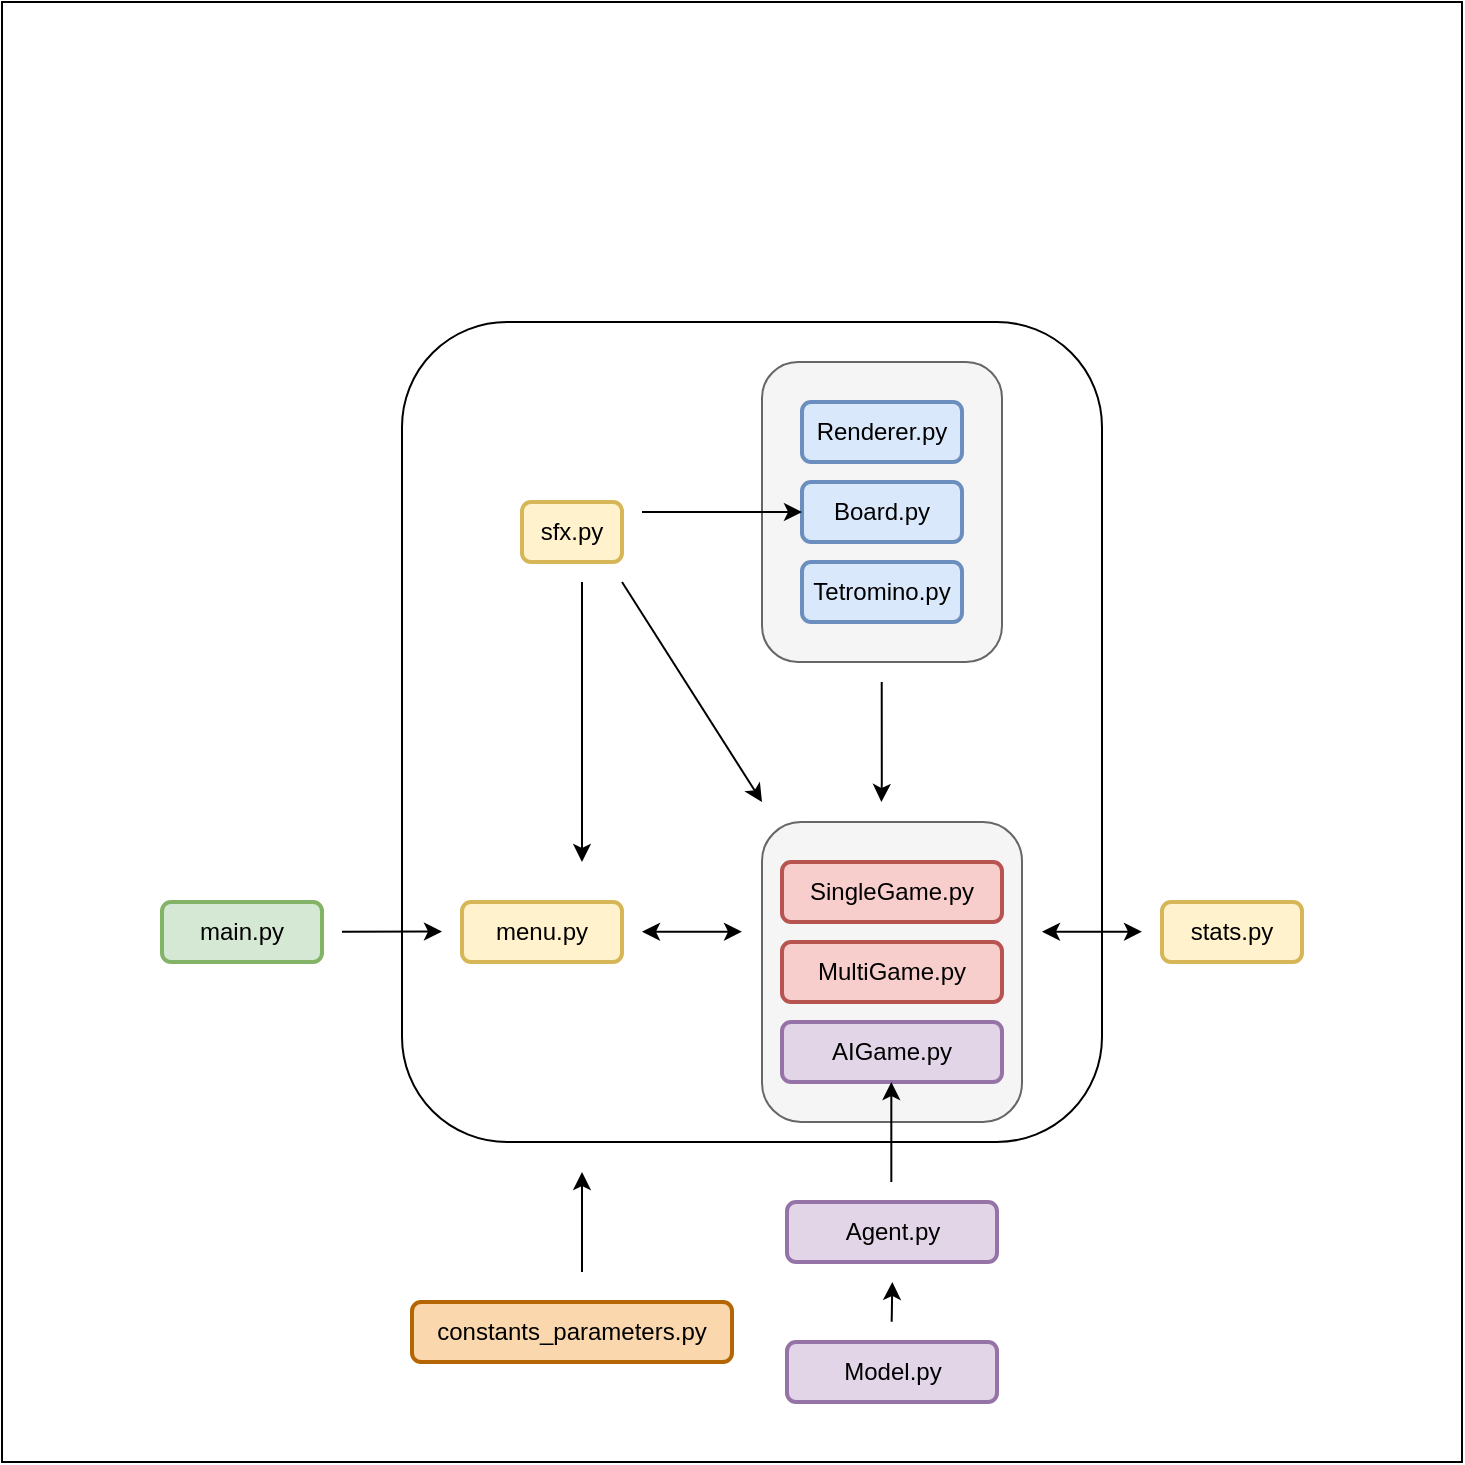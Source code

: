 <mxfile version="21.5.2" type="device">
  <diagram name="Page-1" id="cKklXje1saIHnuhOXP5x">
    <mxGraphModel dx="2006" dy="650" grid="1" gridSize="10" guides="1" tooltips="1" connect="1" arrows="1" fold="1" page="1" pageScale="1" pageWidth="827" pageHeight="1169" math="0" shadow="0">
      <root>
        <mxCell id="0" />
        <mxCell id="1" parent="0" />
        <mxCell id="KSk2EL9Q8FNQo5pHH-Iy-46" value="" style="whiteSpace=wrap;html=1;aspect=fixed;" parent="1" vertex="1">
          <mxGeometry x="-10" width="730" height="730" as="geometry" />
        </mxCell>
        <mxCell id="KSk2EL9Q8FNQo5pHH-Iy-44" value="" style="rounded=1;whiteSpace=wrap;html=1;" parent="1" vertex="1">
          <mxGeometry x="190" y="160" width="350" height="410" as="geometry" />
        </mxCell>
        <mxCell id="KSk2EL9Q8FNQo5pHH-Iy-32" style="edgeStyle=orthogonalEdgeStyle;rounded=0;orthogonalLoop=1;jettySize=auto;html=1;exitX=0.5;exitY=1;exitDx=0;exitDy=0;" parent="1" edge="1">
          <mxGeometry relative="1" as="geometry">
            <mxPoint x="429.717" y="400" as="targetPoint" />
            <mxPoint x="429.86" y="340" as="sourcePoint" />
            <Array as="points">
              <mxPoint x="429.86" y="390" />
              <mxPoint x="429.86" y="390" />
            </Array>
          </mxGeometry>
        </mxCell>
        <mxCell id="KSk2EL9Q8FNQo5pHH-Iy-25" value="" style="rounded=1;whiteSpace=wrap;html=1;fillColor=#f5f5f5;strokeColor=#666666;fontColor=#333333;" parent="1" vertex="1">
          <mxGeometry x="370" y="180" width="120" height="150" as="geometry" />
        </mxCell>
        <mxCell id="KSk2EL9Q8FNQo5pHH-Iy-12" value="" style="rounded=1;whiteSpace=wrap;html=1;fillColor=#f5f5f5;fontColor=#333333;strokeColor=#666666;" parent="1" vertex="1">
          <mxGeometry x="370" y="410" width="130" height="150" as="geometry" />
        </mxCell>
        <mxCell id="KSk2EL9Q8FNQo5pHH-Iy-8" style="edgeStyle=orthogonalEdgeStyle;rounded=0;orthogonalLoop=1;jettySize=auto;html=1;exitX=1;exitY=0.5;exitDx=0;exitDy=0;" parent="1" edge="1">
          <mxGeometry relative="1" as="geometry">
            <mxPoint x="210" y="464.774" as="targetPoint" />
            <mxPoint x="160" y="464.83" as="sourcePoint" />
          </mxGeometry>
        </mxCell>
        <mxCell id="KSk2EL9Q8FNQo5pHH-Iy-1" value="main.py" style="rounded=1;whiteSpace=wrap;html=1;fillColor=#d5e8d4;strokeColor=#82b366;gradientColor=none;strokeWidth=2;perimeterSpacing=0;shadow=0;glass=0;" parent="1" vertex="1">
          <mxGeometry x="70" y="450" width="80" height="30" as="geometry" />
        </mxCell>
        <mxCell id="KSk2EL9Q8FNQo5pHH-Iy-7" value="menu.py" style="rounded=1;whiteSpace=wrap;html=1;fillColor=#fff2cc;strokeColor=#d6b656;strokeWidth=2;perimeterSpacing=0;shadow=0;glass=0;" parent="1" vertex="1">
          <mxGeometry x="220" y="450" width="80" height="30" as="geometry" />
        </mxCell>
        <mxCell id="KSk2EL9Q8FNQo5pHH-Iy-10" value="SingleGame.py" style="rounded=1;whiteSpace=wrap;html=1;fillColor=#f8cecc;strokeColor=#b85450;strokeWidth=2;perimeterSpacing=0;shadow=0;glass=0;" parent="1" vertex="1">
          <mxGeometry x="380" y="430" width="110" height="30" as="geometry" />
        </mxCell>
        <mxCell id="KSk2EL9Q8FNQo5pHH-Iy-11" value="MultiGame.py" style="rounded=1;whiteSpace=wrap;html=1;fillColor=#f8cecc;strokeColor=#b85450;strokeWidth=2;perimeterSpacing=0;shadow=0;glass=0;" parent="1" vertex="1">
          <mxGeometry x="380" y="470" width="110" height="30" as="geometry" />
        </mxCell>
        <mxCell id="KSk2EL9Q8FNQo5pHH-Iy-13" value="constants_parameters.py" style="rounded=1;whiteSpace=wrap;html=1;strokeWidth=2;perimeterSpacing=0;shadow=0;glass=0;fillColor=#fad7ac;strokeColor=#b46504;" parent="1" vertex="1">
          <mxGeometry x="195" y="650" width="160" height="30" as="geometry" />
        </mxCell>
        <mxCell id="KSk2EL9Q8FNQo5pHH-Iy-15" value="Renderer.py" style="rounded=1;whiteSpace=wrap;html=1;fillColor=#dae8fc;strokeColor=#6c8ebf;strokeWidth=2;perimeterSpacing=0;shadow=0;glass=0;" parent="1" vertex="1">
          <mxGeometry x="390" y="200" width="80" height="30" as="geometry" />
        </mxCell>
        <mxCell id="KSk2EL9Q8FNQo5pHH-Iy-16" value="sfx.py" style="rounded=1;whiteSpace=wrap;html=1;fillColor=#fff2cc;strokeColor=#d6b656;strokeWidth=2;perimeterSpacing=0;shadow=0;glass=0;" parent="1" vertex="1">
          <mxGeometry x="250" y="250" width="50" height="30" as="geometry" />
        </mxCell>
        <mxCell id="KSk2EL9Q8FNQo5pHH-Iy-17" value="stats.py" style="rounded=1;whiteSpace=wrap;html=1;fillColor=#fff2cc;strokeColor=#d6b656;strokeWidth=2;perimeterSpacing=0;shadow=0;glass=0;" parent="1" vertex="1">
          <mxGeometry x="570" y="450" width="70" height="30" as="geometry" />
        </mxCell>
        <mxCell id="KSk2EL9Q8FNQo5pHH-Iy-18" value="Tetromino.py" style="rounded=1;whiteSpace=wrap;html=1;fillColor=#dae8fc;strokeColor=#6c8ebf;strokeWidth=2;perimeterSpacing=0;shadow=0;glass=0;" parent="1" vertex="1">
          <mxGeometry x="390" y="280" width="80" height="30" as="geometry" />
        </mxCell>
        <mxCell id="KSk2EL9Q8FNQo5pHH-Iy-23" value="" style="endArrow=classic;startArrow=classic;html=1;rounded=0;" parent="1" edge="1">
          <mxGeometry width="50" height="50" relative="1" as="geometry">
            <mxPoint x="310" y="464.86" as="sourcePoint" />
            <mxPoint x="360" y="464.86" as="targetPoint" />
          </mxGeometry>
        </mxCell>
        <mxCell id="KSk2EL9Q8FNQo5pHH-Iy-24" value="" style="endArrow=classic;startArrow=classic;html=1;rounded=0;" parent="1" edge="1">
          <mxGeometry width="50" height="50" relative="1" as="geometry">
            <mxPoint x="510" y="464.86" as="sourcePoint" />
            <mxPoint x="560" y="464.86" as="targetPoint" />
          </mxGeometry>
        </mxCell>
        <mxCell id="KSk2EL9Q8FNQo5pHH-Iy-31" value="Board.py" style="rounded=1;whiteSpace=wrap;html=1;fillColor=#dae8fc;strokeColor=#6c8ebf;strokeWidth=2;perimeterSpacing=0;shadow=0;glass=0;" parent="1" vertex="1">
          <mxGeometry x="390" y="240" width="80" height="30" as="geometry" />
        </mxCell>
        <mxCell id="KSk2EL9Q8FNQo5pHH-Iy-41" value="" style="endArrow=classic;html=1;rounded=0;" parent="1" edge="1">
          <mxGeometry width="50" height="50" relative="1" as="geometry">
            <mxPoint x="300" y="290" as="sourcePoint" />
            <mxPoint x="370" y="400" as="targetPoint" />
          </mxGeometry>
        </mxCell>
        <mxCell id="KSk2EL9Q8FNQo5pHH-Iy-42" value="" style="endArrow=classic;html=1;rounded=0;entryX=0;entryY=0.5;entryDx=0;entryDy=0;" parent="1" target="KSk2EL9Q8FNQo5pHH-Iy-31" edge="1">
          <mxGeometry width="50" height="50" relative="1" as="geometry">
            <mxPoint x="310" y="255" as="sourcePoint" />
            <mxPoint x="330" y="210" as="targetPoint" />
          </mxGeometry>
        </mxCell>
        <mxCell id="KSk2EL9Q8FNQo5pHH-Iy-43" value="" style="endArrow=classic;html=1;rounded=0;" parent="1" edge="1">
          <mxGeometry width="50" height="50" relative="1" as="geometry">
            <mxPoint x="280" y="290" as="sourcePoint" />
            <mxPoint x="280" y="430" as="targetPoint" />
          </mxGeometry>
        </mxCell>
        <mxCell id="KSk2EL9Q8FNQo5pHH-Iy-45" value="" style="endArrow=classic;html=1;rounded=0;" parent="1" edge="1">
          <mxGeometry width="50" height="50" relative="1" as="geometry">
            <mxPoint x="280" y="635" as="sourcePoint" />
            <mxPoint x="280" y="585" as="targetPoint" />
          </mxGeometry>
        </mxCell>
        <mxCell id="GpCM9Hy-ndxc9TcRYM2k-1" value="AIGame.py" style="rounded=1;whiteSpace=wrap;html=1;fillColor=#e1d5e7;strokeColor=#9673a6;strokeWidth=2;perimeterSpacing=0;shadow=0;glass=0;" vertex="1" parent="1">
          <mxGeometry x="380" y="510" width="110" height="30" as="geometry" />
        </mxCell>
        <mxCell id="GpCM9Hy-ndxc9TcRYM2k-2" value="Agent.py" style="rounded=1;whiteSpace=wrap;html=1;strokeWidth=2;perimeterSpacing=0;shadow=0;glass=0;fillColor=#e1d5e7;strokeColor=#9673a6;" vertex="1" parent="1">
          <mxGeometry x="382.5" y="600" width="105" height="30" as="geometry" />
        </mxCell>
        <mxCell id="GpCM9Hy-ndxc9TcRYM2k-3" value="" style="endArrow=classic;html=1;rounded=0;" edge="1" parent="1">
          <mxGeometry width="50" height="50" relative="1" as="geometry">
            <mxPoint x="434.66" y="590" as="sourcePoint" />
            <mxPoint x="434.66" y="540" as="targetPoint" />
          </mxGeometry>
        </mxCell>
        <mxCell id="GpCM9Hy-ndxc9TcRYM2k-4" value="" style="endArrow=classic;html=1;rounded=0;exitX=0.616;exitY=0.945;exitDx=0;exitDy=0;exitPerimeter=0;" edge="1" parent="1">
          <mxGeometry width="50" height="50" relative="1" as="geometry">
            <mxPoint x="434.84" y="659.85" as="sourcePoint" />
            <mxPoint x="435.16" y="640" as="targetPoint" />
          </mxGeometry>
        </mxCell>
        <mxCell id="GpCM9Hy-ndxc9TcRYM2k-6" value="Model.py" style="rounded=1;whiteSpace=wrap;html=1;strokeWidth=2;perimeterSpacing=0;shadow=0;glass=0;fillColor=#e1d5e7;strokeColor=#9673a6;" vertex="1" parent="1">
          <mxGeometry x="382.5" y="670" width="105" height="30" as="geometry" />
        </mxCell>
      </root>
    </mxGraphModel>
  </diagram>
</mxfile>
